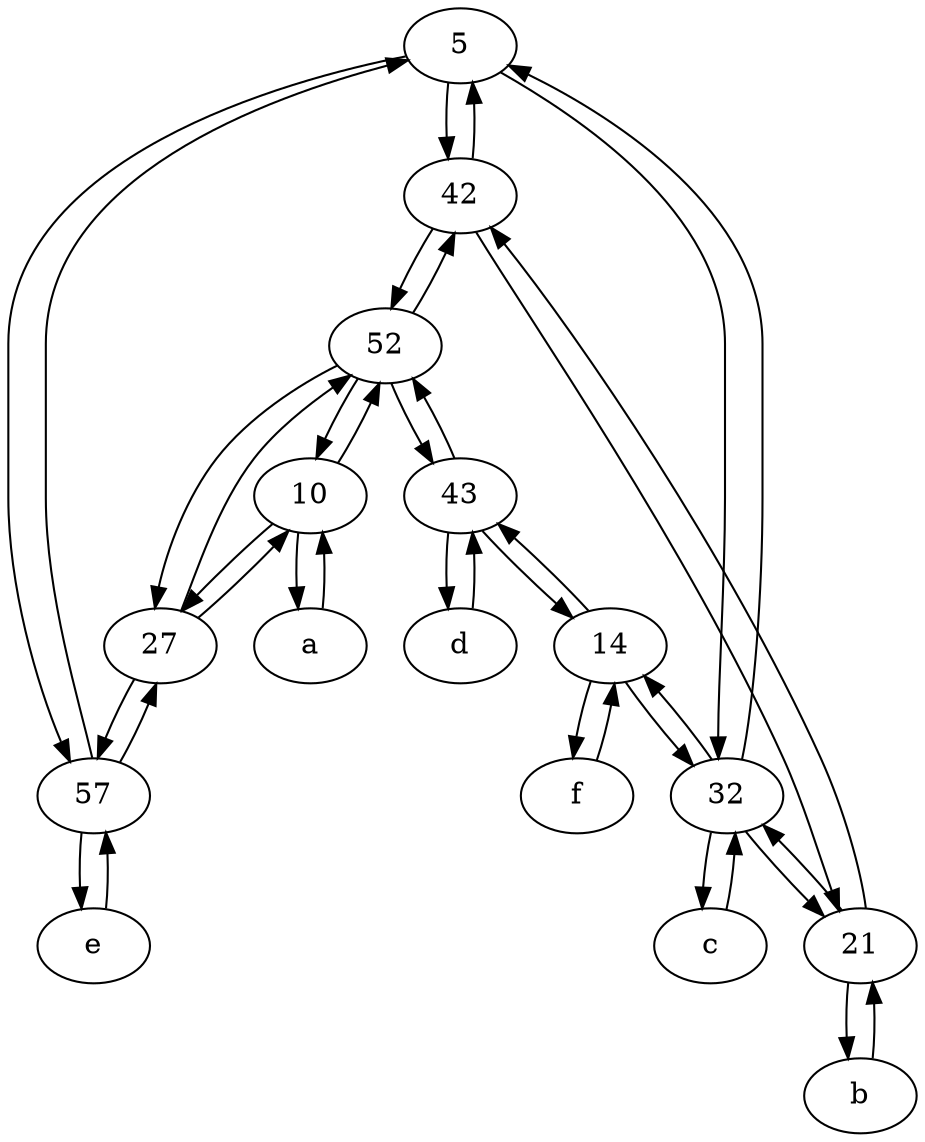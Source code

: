 digraph  {
	5;
	e [pos="30,50!"];
	14;
	c [pos="20,10!"];
	42;
	d [pos="20,30!"];
	b [pos="50,20!"];
	f [pos="15,45!"];
	21;
	32;
	43;
	a [pos="40,10!"];
	27;
	10;
	57;
	52;
	42 -> 52;
	10 -> 52;
	43 -> 14;
	b -> 21;
	52 -> 43;
	10 -> a;
	d -> 43;
	27 -> 57;
	5 -> 57;
	a -> 10;
	32 -> 5;
	14 -> 43;
	10 -> 27;
	e -> 57;
	57 -> 5;
	32 -> 14;
	c -> 32;
	42 -> 5;
	f -> 14;
	27 -> 52;
	52 -> 27;
	52 -> 10;
	5 -> 42;
	27 -> 10;
	32 -> 21;
	14 -> f;
	21 -> 32;
	32 -> c;
	21 -> 42;
	57 -> e;
	42 -> 21;
	43 -> 52;
	57 -> 27;
	43 -> d;
	5 -> 32;
	52 -> 42;
	21 -> b;
	14 -> 32;

	}